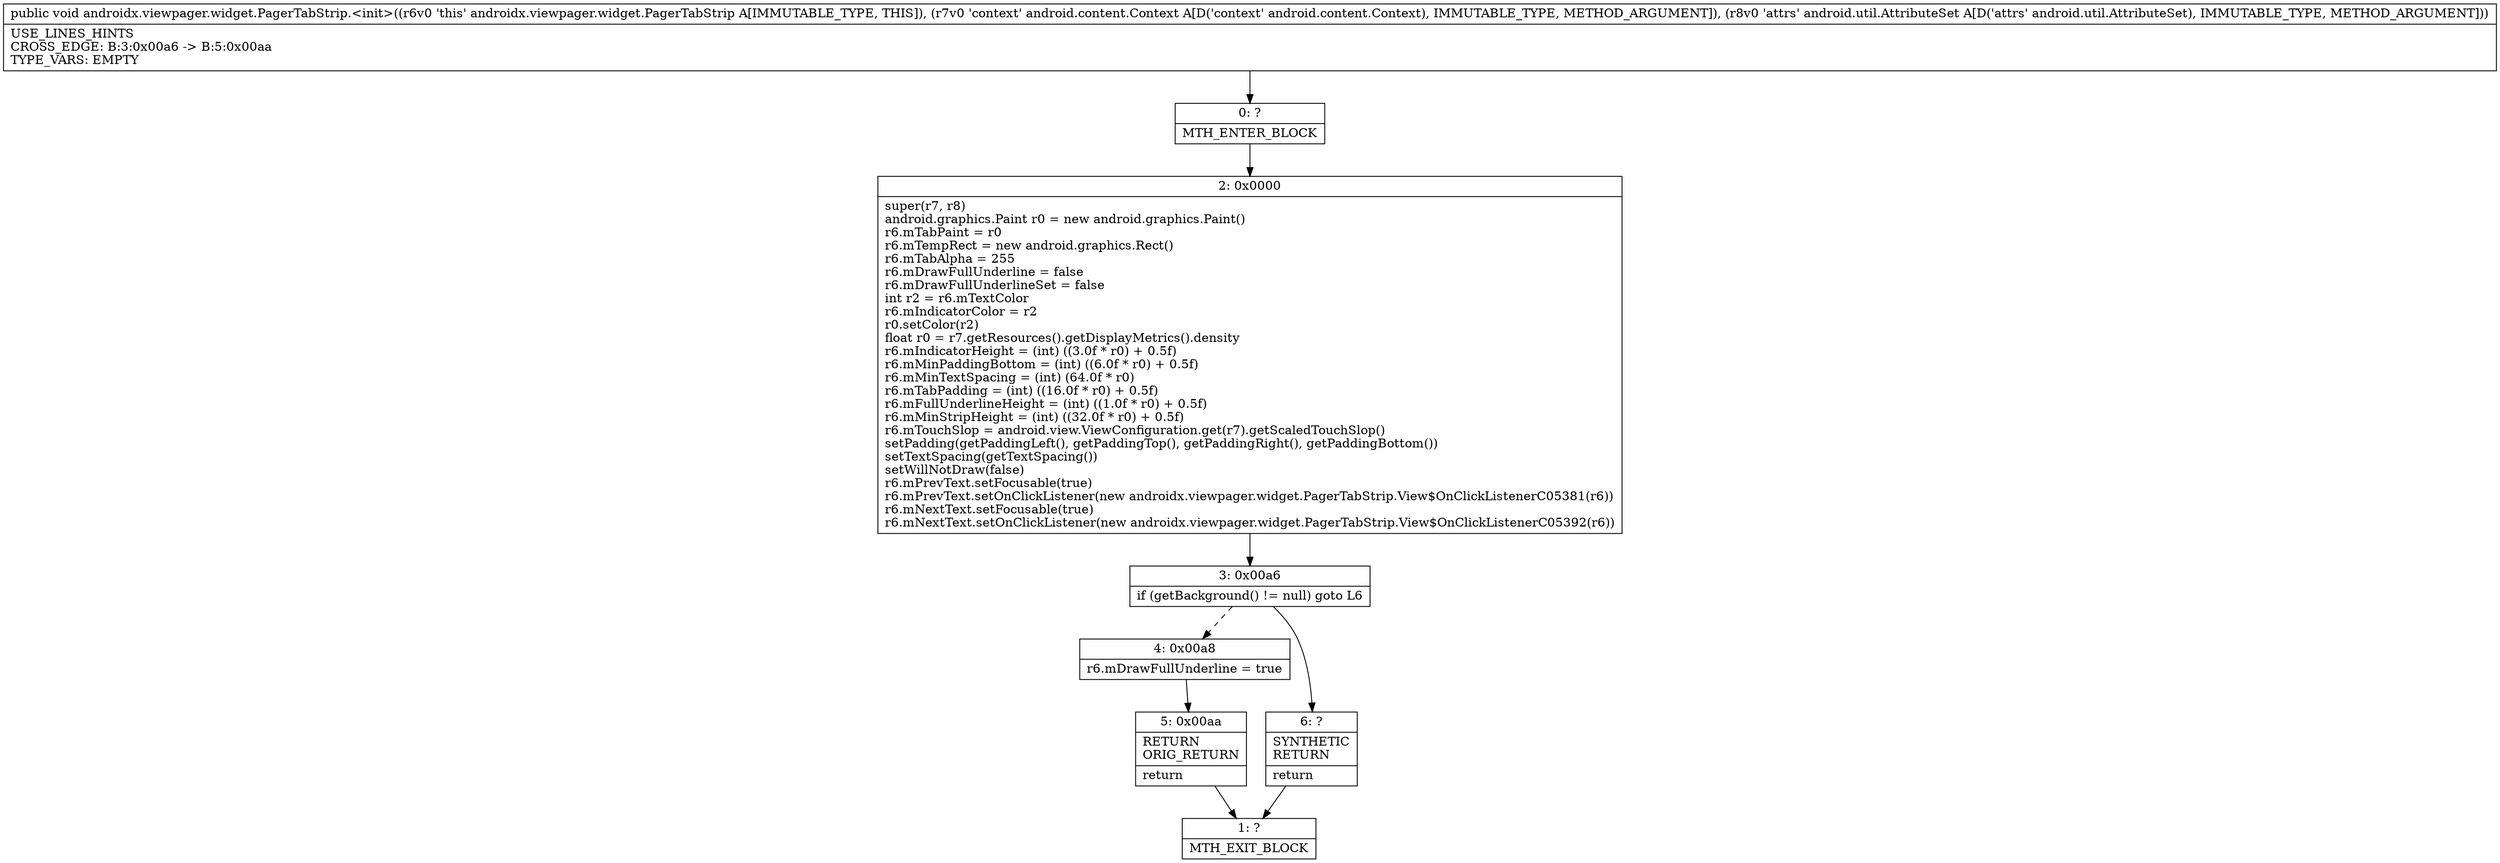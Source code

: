 digraph "CFG forandroidx.viewpager.widget.PagerTabStrip.\<init\>(Landroid\/content\/Context;Landroid\/util\/AttributeSet;)V" {
Node_0 [shape=record,label="{0\:\ ?|MTH_ENTER_BLOCK\l}"];
Node_2 [shape=record,label="{2\:\ 0x0000|super(r7, r8)\landroid.graphics.Paint r0 = new android.graphics.Paint()\lr6.mTabPaint = r0\lr6.mTempRect = new android.graphics.Rect()\lr6.mTabAlpha = 255\lr6.mDrawFullUnderline = false\lr6.mDrawFullUnderlineSet = false\lint r2 = r6.mTextColor\lr6.mIndicatorColor = r2\lr0.setColor(r2)\lfloat r0 = r7.getResources().getDisplayMetrics().density\lr6.mIndicatorHeight = (int) ((3.0f * r0) + 0.5f)\lr6.mMinPaddingBottom = (int) ((6.0f * r0) + 0.5f)\lr6.mMinTextSpacing = (int) (64.0f * r0)\lr6.mTabPadding = (int) ((16.0f * r0) + 0.5f)\lr6.mFullUnderlineHeight = (int) ((1.0f * r0) + 0.5f)\lr6.mMinStripHeight = (int) ((32.0f * r0) + 0.5f)\lr6.mTouchSlop = android.view.ViewConfiguration.get(r7).getScaledTouchSlop()\lsetPadding(getPaddingLeft(), getPaddingTop(), getPaddingRight(), getPaddingBottom())\lsetTextSpacing(getTextSpacing())\lsetWillNotDraw(false)\lr6.mPrevText.setFocusable(true)\lr6.mPrevText.setOnClickListener(new androidx.viewpager.widget.PagerTabStrip.View$OnClickListenerC05381(r6))\lr6.mNextText.setFocusable(true)\lr6.mNextText.setOnClickListener(new androidx.viewpager.widget.PagerTabStrip.View$OnClickListenerC05392(r6))\l}"];
Node_3 [shape=record,label="{3\:\ 0x00a6|if (getBackground() != null) goto L6\l}"];
Node_4 [shape=record,label="{4\:\ 0x00a8|r6.mDrawFullUnderline = true\l}"];
Node_5 [shape=record,label="{5\:\ 0x00aa|RETURN\lORIG_RETURN\l|return\l}"];
Node_1 [shape=record,label="{1\:\ ?|MTH_EXIT_BLOCK\l}"];
Node_6 [shape=record,label="{6\:\ ?|SYNTHETIC\lRETURN\l|return\l}"];
MethodNode[shape=record,label="{public void androidx.viewpager.widget.PagerTabStrip.\<init\>((r6v0 'this' androidx.viewpager.widget.PagerTabStrip A[IMMUTABLE_TYPE, THIS]), (r7v0 'context' android.content.Context A[D('context' android.content.Context), IMMUTABLE_TYPE, METHOD_ARGUMENT]), (r8v0 'attrs' android.util.AttributeSet A[D('attrs' android.util.AttributeSet), IMMUTABLE_TYPE, METHOD_ARGUMENT]))  | USE_LINES_HINTS\lCROSS_EDGE: B:3:0x00a6 \-\> B:5:0x00aa\lTYPE_VARS: EMPTY\l}"];
MethodNode -> Node_0;Node_0 -> Node_2;
Node_2 -> Node_3;
Node_3 -> Node_4[style=dashed];
Node_3 -> Node_6;
Node_4 -> Node_5;
Node_5 -> Node_1;
Node_6 -> Node_1;
}

